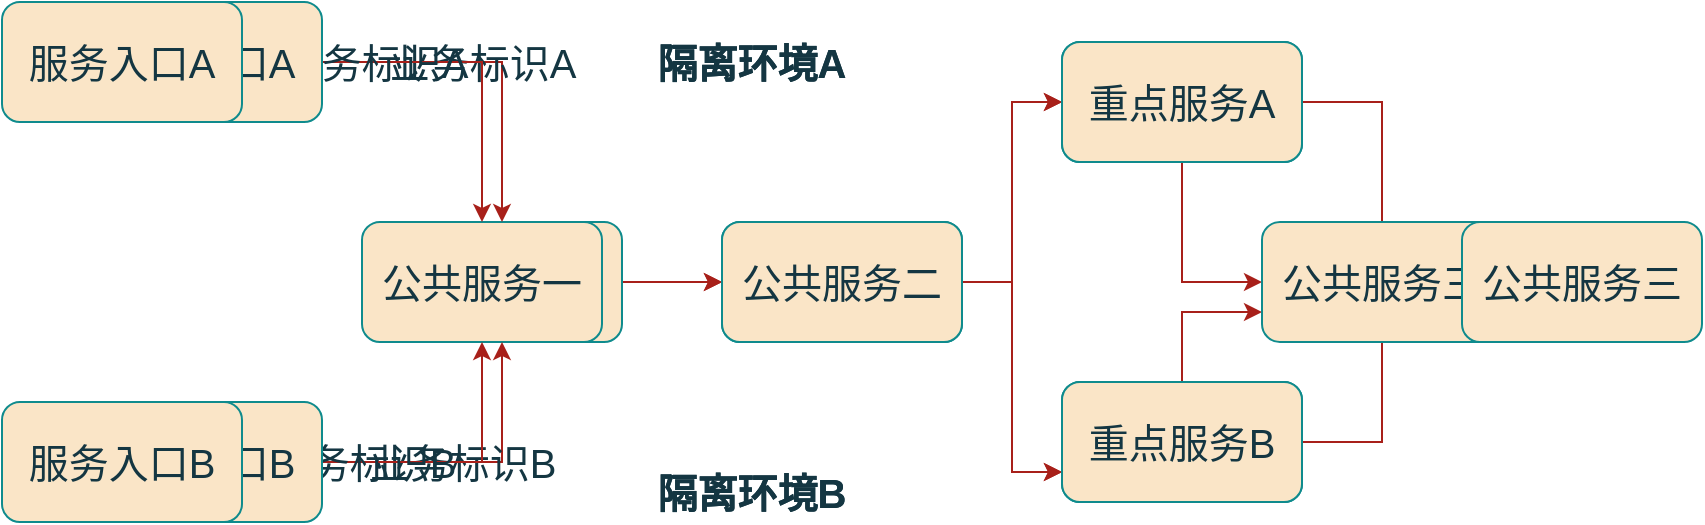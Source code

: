 <mxfile version="24.8.2">
  <diagram name="服务隔离" id="QGbU5vE_7-Jt9Fwh0rBt">
    <mxGraphModel dx="1434" dy="728" grid="1" gridSize="10" guides="1" tooltips="1" connect="1" arrows="1" fold="1" page="1" pageScale="1" pageWidth="827" pageHeight="1169" math="0" shadow="0">
      <root>
        <mxCell id="0" />
        <mxCell id="1" parent="0" />
        <mxCell id="djElMBfNcGqIjAkRoP_u-5" value="" style="edgeStyle=orthogonalEdgeStyle;rounded=0;orthogonalLoop=1;jettySize=auto;html=1;labelBackgroundColor=none;strokeColor=#A8201A;fontColor=default;" edge="1" parent="1" source="djElMBfNcGqIjAkRoP_u-1" target="djElMBfNcGqIjAkRoP_u-2">
          <mxGeometry relative="1" as="geometry" />
        </mxCell>
        <mxCell id="aGoXks9-_UHmIx9KGoyr-1" value="" style="edgeStyle=orthogonalEdgeStyle;rounded=0;orthogonalLoop=1;jettySize=auto;html=1;labelBackgroundColor=none;strokeColor=#A8201A;fontColor=default;" edge="1" parent="1" source="aGoXks9-_UHmIx9KGoyr-2" target="aGoXks9-_UHmIx9KGoyr-5">
          <mxGeometry relative="1" as="geometry" />
        </mxCell>
        <mxCell id="djElMBfNcGqIjAkRoP_u-1" value="公共服务一" style="rounded=1;whiteSpace=wrap;html=1;labelBackgroundColor=none;fillColor=#FAE5C7;strokeColor=#0F8B8D;fontColor=#143642;fontSize=20;" vertex="1" parent="1">
          <mxGeometry x="240" y="200" width="120" height="60" as="geometry" />
        </mxCell>
        <mxCell id="aGoXks9-_UHmIx9KGoyr-2" value="公共服务一" style="rounded=1;whiteSpace=wrap;html=1;labelBackgroundColor=none;fillColor=#FAE5C7;strokeColor=#0F8B8D;fontColor=#143642;fontSize=20;" vertex="1" parent="1">
          <mxGeometry x="230" y="200" width="120" height="60" as="geometry" />
        </mxCell>
        <mxCell id="djElMBfNcGqIjAkRoP_u-9" style="edgeStyle=orthogonalEdgeStyle;rounded=0;orthogonalLoop=1;jettySize=auto;html=1;entryX=0;entryY=0.5;entryDx=0;entryDy=0;labelBackgroundColor=none;strokeColor=#A8201A;fontColor=default;" edge="1" parent="1" source="djElMBfNcGqIjAkRoP_u-2" target="djElMBfNcGqIjAkRoP_u-6">
          <mxGeometry relative="1" as="geometry" />
        </mxCell>
        <mxCell id="aGoXks9-_UHmIx9KGoyr-3" style="edgeStyle=orthogonalEdgeStyle;rounded=0;orthogonalLoop=1;jettySize=auto;html=1;entryX=0;entryY=0.5;entryDx=0;entryDy=0;labelBackgroundColor=none;strokeColor=#A8201A;fontColor=default;" edge="1" parent="1" source="aGoXks9-_UHmIx9KGoyr-5" target="aGoXks9-_UHmIx9KGoyr-10">
          <mxGeometry relative="1" as="geometry" />
        </mxCell>
        <mxCell id="djElMBfNcGqIjAkRoP_u-10" style="edgeStyle=orthogonalEdgeStyle;rounded=0;orthogonalLoop=1;jettySize=auto;html=1;entryX=0;entryY=0.75;entryDx=0;entryDy=0;labelBackgroundColor=none;strokeColor=#A8201A;fontColor=default;" edge="1" parent="1" source="djElMBfNcGqIjAkRoP_u-2" target="djElMBfNcGqIjAkRoP_u-7">
          <mxGeometry relative="1" as="geometry" />
        </mxCell>
        <mxCell id="aGoXks9-_UHmIx9KGoyr-4" style="edgeStyle=orthogonalEdgeStyle;rounded=0;orthogonalLoop=1;jettySize=auto;html=1;entryX=0;entryY=0.75;entryDx=0;entryDy=0;labelBackgroundColor=none;strokeColor=#A8201A;fontColor=default;" edge="1" parent="1" source="aGoXks9-_UHmIx9KGoyr-5" target="aGoXks9-_UHmIx9KGoyr-12">
          <mxGeometry relative="1" as="geometry" />
        </mxCell>
        <mxCell id="djElMBfNcGqIjAkRoP_u-2" value="公共服务二" style="rounded=1;whiteSpace=wrap;html=1;labelBackgroundColor=none;fillColor=#FAE5C7;strokeColor=#0F8B8D;fontColor=#143642;fontSize=20;" vertex="1" parent="1">
          <mxGeometry x="410" y="200" width="120" height="60" as="geometry" />
        </mxCell>
        <mxCell id="aGoXks9-_UHmIx9KGoyr-5" value="公共服务二" style="rounded=1;whiteSpace=wrap;html=1;labelBackgroundColor=none;fillColor=#FAE5C7;strokeColor=#0F8B8D;fontColor=#143642;fontSize=20;" vertex="1" parent="1">
          <mxGeometry x="410" y="200" width="120" height="60" as="geometry" />
        </mxCell>
        <mxCell id="djElMBfNcGqIjAkRoP_u-4" value="" style="edgeStyle=orthogonalEdgeStyle;rounded=0;orthogonalLoop=1;jettySize=auto;html=1;labelBackgroundColor=none;strokeColor=#A8201A;fontColor=default;" edge="1" parent="1" source="djElMBfNcGqIjAkRoP_u-3" target="djElMBfNcGqIjAkRoP_u-1">
          <mxGeometry relative="1" as="geometry" />
        </mxCell>
        <mxCell id="djElMBfNcGqIjAkRoP_u-13" value="业务标识A" style="edgeLabel;html=1;align=center;verticalAlign=middle;resizable=0;points=[];labelBackgroundColor=none;fontColor=#143642;fontSize=20;" vertex="1" connectable="0" parent="djElMBfNcGqIjAkRoP_u-4">
          <mxGeometry x="-0.342" relative="1" as="geometry">
            <mxPoint x="24" as="offset" />
          </mxGeometry>
        </mxCell>
        <mxCell id="aGoXks9-_UHmIx9KGoyr-6" value="" style="edgeStyle=orthogonalEdgeStyle;rounded=0;orthogonalLoop=1;jettySize=auto;html=1;labelBackgroundColor=none;strokeColor=#A8201A;fontColor=default;" edge="1" parent="1" source="aGoXks9-_UHmIx9KGoyr-8" target="aGoXks9-_UHmIx9KGoyr-2">
          <mxGeometry relative="1" as="geometry" />
        </mxCell>
        <mxCell id="aGoXks9-_UHmIx9KGoyr-7" value="业务标识A" style="edgeLabel;html=1;align=center;verticalAlign=middle;resizable=0;points=[];labelBackgroundColor=none;fontColor=#143642;fontSize=20;" connectable="0" vertex="1" parent="aGoXks9-_UHmIx9KGoyr-6">
          <mxGeometry x="-0.342" relative="1" as="geometry">
            <mxPoint as="offset" />
          </mxGeometry>
        </mxCell>
        <mxCell id="djElMBfNcGqIjAkRoP_u-3" value="&lt;font style=&quot;font-size: 20px;&quot;&gt;服务入口A&lt;/font&gt;" style="rounded=1;whiteSpace=wrap;html=1;labelBackgroundColor=none;fillColor=#FAE5C7;strokeColor=#0F8B8D;fontColor=#143642;fontSize=20;" vertex="1" parent="1">
          <mxGeometry x="90" y="90" width="120" height="60" as="geometry" />
        </mxCell>
        <mxCell id="aGoXks9-_UHmIx9KGoyr-8" value="&lt;font style=&quot;font-size: 20px;&quot;&gt;服务入口A&lt;/font&gt;" style="rounded=1;whiteSpace=wrap;html=1;labelBackgroundColor=none;fillColor=#FAE5C7;strokeColor=#0F8B8D;fontColor=#143642;fontSize=20;" vertex="1" parent="1">
          <mxGeometry x="50" y="90" width="120" height="60" as="geometry" />
        </mxCell>
        <mxCell id="djElMBfNcGqIjAkRoP_u-12" style="edgeStyle=orthogonalEdgeStyle;rounded=0;orthogonalLoop=1;jettySize=auto;html=1;entryX=0;entryY=0.5;entryDx=0;entryDy=0;labelBackgroundColor=none;strokeColor=#A8201A;fontColor=default;" edge="1" parent="1" source="djElMBfNcGqIjAkRoP_u-6" target="djElMBfNcGqIjAkRoP_u-8">
          <mxGeometry relative="1" as="geometry" />
        </mxCell>
        <mxCell id="aGoXks9-_UHmIx9KGoyr-9" style="edgeStyle=orthogonalEdgeStyle;rounded=0;orthogonalLoop=1;jettySize=auto;html=1;entryX=0;entryY=0.5;entryDx=0;entryDy=0;labelBackgroundColor=none;strokeColor=#A8201A;fontColor=default;" edge="1" parent="1" source="aGoXks9-_UHmIx9KGoyr-10" target="aGoXks9-_UHmIx9KGoyr-13">
          <mxGeometry relative="1" as="geometry" />
        </mxCell>
        <mxCell id="djElMBfNcGqIjAkRoP_u-6" value="重点服务A" style="rounded=1;whiteSpace=wrap;html=1;labelBackgroundColor=none;fillColor=#FAE5C7;strokeColor=#0F8B8D;fontColor=#143642;fontSize=20;" vertex="1" parent="1">
          <mxGeometry x="580" y="110" width="120" height="60" as="geometry" />
        </mxCell>
        <mxCell id="aGoXks9-_UHmIx9KGoyr-10" value="重点服务A" style="rounded=1;whiteSpace=wrap;html=1;labelBackgroundColor=none;fillColor=#FAE5C7;strokeColor=#0F8B8D;fontColor=#143642;fontSize=20;" vertex="1" parent="1">
          <mxGeometry x="580" y="110" width="120" height="60" as="geometry" />
        </mxCell>
        <mxCell id="djElMBfNcGqIjAkRoP_u-11" style="edgeStyle=orthogonalEdgeStyle;rounded=0;orthogonalLoop=1;jettySize=auto;html=1;entryX=0;entryY=0.75;entryDx=0;entryDy=0;labelBackgroundColor=none;strokeColor=#A8201A;fontColor=default;" edge="1" parent="1" source="djElMBfNcGqIjAkRoP_u-7" target="djElMBfNcGqIjAkRoP_u-8">
          <mxGeometry relative="1" as="geometry" />
        </mxCell>
        <mxCell id="aGoXks9-_UHmIx9KGoyr-11" style="edgeStyle=orthogonalEdgeStyle;rounded=0;orthogonalLoop=1;jettySize=auto;html=1;entryX=0;entryY=0.75;entryDx=0;entryDy=0;labelBackgroundColor=none;strokeColor=#A8201A;fontColor=default;" edge="1" parent="1" source="aGoXks9-_UHmIx9KGoyr-12" target="aGoXks9-_UHmIx9KGoyr-13">
          <mxGeometry relative="1" as="geometry" />
        </mxCell>
        <mxCell id="djElMBfNcGqIjAkRoP_u-7" value="重点服务B" style="rounded=1;whiteSpace=wrap;html=1;labelBackgroundColor=none;fillColor=#FAE5C7;strokeColor=#0F8B8D;fontColor=#143642;fontSize=20;" vertex="1" parent="1">
          <mxGeometry x="580" y="280" width="120" height="60" as="geometry" />
        </mxCell>
        <mxCell id="aGoXks9-_UHmIx9KGoyr-12" value="重点服务B" style="rounded=1;whiteSpace=wrap;html=1;labelBackgroundColor=none;fillColor=#FAE5C7;strokeColor=#0F8B8D;fontColor=#143642;fontSize=20;" vertex="1" parent="1">
          <mxGeometry x="580" y="280" width="120" height="60" as="geometry" />
        </mxCell>
        <mxCell id="djElMBfNcGqIjAkRoP_u-8" value="公共服务三" style="rounded=1;whiteSpace=wrap;html=1;labelBackgroundColor=none;fillColor=#FAE5C7;strokeColor=#0F8B8D;fontColor=#143642;fontSize=20;" vertex="1" parent="1">
          <mxGeometry x="680" y="200" width="120" height="60" as="geometry" />
        </mxCell>
        <mxCell id="aGoXks9-_UHmIx9KGoyr-13" value="公共服务三" style="rounded=1;whiteSpace=wrap;html=1;labelBackgroundColor=none;fillColor=#FAE5C7;strokeColor=#0F8B8D;fontColor=#143642;fontSize=20;" vertex="1" parent="1">
          <mxGeometry x="780" y="200" width="120" height="60" as="geometry" />
        </mxCell>
        <mxCell id="djElMBfNcGqIjAkRoP_u-15" style="edgeStyle=orthogonalEdgeStyle;rounded=0;orthogonalLoop=1;jettySize=auto;html=1;entryX=0.5;entryY=1;entryDx=0;entryDy=0;labelBackgroundColor=none;strokeColor=#A8201A;fontColor=default;" edge="1" parent="1" source="djElMBfNcGqIjAkRoP_u-14" target="djElMBfNcGqIjAkRoP_u-1">
          <mxGeometry relative="1" as="geometry" />
        </mxCell>
        <mxCell id="djElMBfNcGqIjAkRoP_u-16" value="业务标识B" style="edgeLabel;html=1;align=center;verticalAlign=middle;resizable=0;points=[];labelBackgroundColor=none;fontColor=#143642;fontSize=20;" vertex="1" connectable="0" parent="djElMBfNcGqIjAkRoP_u-15">
          <mxGeometry x="-0.333" relative="1" as="geometry">
            <mxPoint x="20" as="offset" />
          </mxGeometry>
        </mxCell>
        <mxCell id="aGoXks9-_UHmIx9KGoyr-14" style="edgeStyle=orthogonalEdgeStyle;rounded=0;orthogonalLoop=1;jettySize=auto;html=1;entryX=0.5;entryY=1;entryDx=0;entryDy=0;labelBackgroundColor=none;strokeColor=#A8201A;fontColor=default;" edge="1" parent="1" source="aGoXks9-_UHmIx9KGoyr-16" target="aGoXks9-_UHmIx9KGoyr-2">
          <mxGeometry relative="1" as="geometry" />
        </mxCell>
        <mxCell id="aGoXks9-_UHmIx9KGoyr-15" value="业务标识B" style="edgeLabel;html=1;align=center;verticalAlign=middle;resizable=0;points=[];labelBackgroundColor=none;fontColor=#143642;fontSize=20;" connectable="0" vertex="1" parent="aGoXks9-_UHmIx9KGoyr-14">
          <mxGeometry x="-0.333" relative="1" as="geometry">
            <mxPoint as="offset" />
          </mxGeometry>
        </mxCell>
        <mxCell id="djElMBfNcGqIjAkRoP_u-14" value="服务入口B" style="rounded=1;whiteSpace=wrap;html=1;labelBackgroundColor=none;fillColor=#FAE5C7;strokeColor=#0F8B8D;fontColor=#143642;fontSize=20;" vertex="1" parent="1">
          <mxGeometry x="90" y="290" width="120" height="60" as="geometry" />
        </mxCell>
        <mxCell id="aGoXks9-_UHmIx9KGoyr-16" value="服务入口B" style="rounded=1;whiteSpace=wrap;html=1;labelBackgroundColor=none;fillColor=#FAE5C7;strokeColor=#0F8B8D;fontColor=#143642;fontSize=20;" vertex="1" parent="1">
          <mxGeometry x="50" y="290" width="120" height="60" as="geometry" />
        </mxCell>
        <mxCell id="djElMBfNcGqIjAkRoP_u-18" value="&lt;font style=&quot;font-size: 20px;&quot;&gt;&lt;b&gt;隔离环境A&lt;/b&gt;&lt;/font&gt;" style="text;html=1;align=center;verticalAlign=middle;whiteSpace=wrap;rounded=0;fontColor=#143642;" vertex="1" parent="1">
          <mxGeometry x="370" y="105" width="110" height="30" as="geometry" />
        </mxCell>
        <mxCell id="aGoXks9-_UHmIx9KGoyr-17" value="&lt;font style=&quot;font-size: 20px;&quot;&gt;&lt;b&gt;隔离环境A&lt;/b&gt;&lt;/font&gt;" style="text;html=1;align=center;verticalAlign=middle;whiteSpace=wrap;rounded=0;fontColor=#143642;" vertex="1" parent="1">
          <mxGeometry x="370" y="105" width="110" height="30" as="geometry" />
        </mxCell>
        <mxCell id="djElMBfNcGqIjAkRoP_u-19" value="&lt;font style=&quot;font-size: 20px;&quot;&gt;&lt;b&gt;隔离环境B&lt;/b&gt;&lt;/font&gt;" style="text;html=1;align=center;verticalAlign=middle;whiteSpace=wrap;rounded=0;fontColor=#143642;" vertex="1" parent="1">
          <mxGeometry x="370" y="320" width="110" height="30" as="geometry" />
        </mxCell>
        <mxCell id="aGoXks9-_UHmIx9KGoyr-18" value="&lt;font style=&quot;font-size: 20px;&quot;&gt;&lt;b&gt;隔离环境B&lt;/b&gt;&lt;/font&gt;" style="text;html=1;align=center;verticalAlign=middle;whiteSpace=wrap;rounded=0;fontColor=#143642;" vertex="1" parent="1">
          <mxGeometry x="370" y="320" width="110" height="30" as="geometry" />
        </mxCell>
      </root>
    </mxGraphModel>
  </diagram>
</mxfile>
